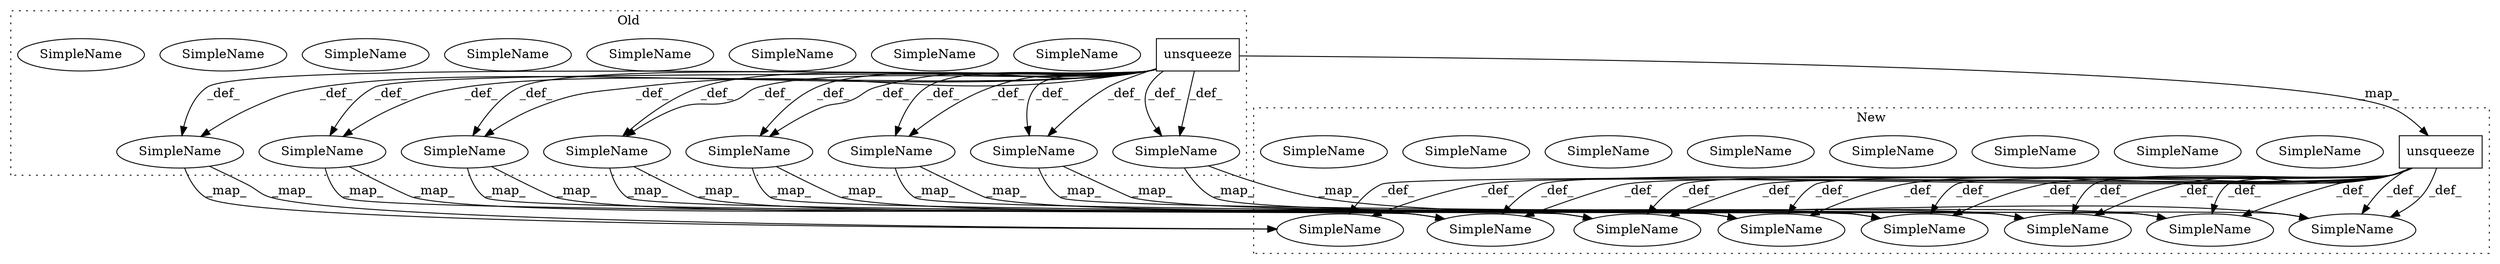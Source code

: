 digraph G {
subgraph cluster0 {
1 [label="unsqueeze" a="32" s="8648,8659" l="10,1" shape="box"];
3 [label="SimpleName" a="42" s="10167" l="2" shape="ellipse"];
6 [label="SimpleName" a="42" s="10167" l="2" shape="ellipse"];
7 [label="SimpleName" a="42" s="10848" l="6" shape="ellipse"];
10 [label="SimpleName" a="42" s="10848" l="6" shape="ellipse"];
11 [label="SimpleName" a="42" s="10391" l="1" shape="ellipse"];
14 [label="SimpleName" a="42" s="10391" l="1" shape="ellipse"];
15 [label="SimpleName" a="42" s="11123" l="7" shape="ellipse"];
18 [label="SimpleName" a="42" s="11123" l="7" shape="ellipse"];
19 [label="SimpleName" a="42" s="9644" l="3" shape="ellipse"];
22 [label="SimpleName" a="42" s="9644" l="3" shape="ellipse"];
23 [label="SimpleName" a="42" s="10190" l="1" shape="ellipse"];
26 [label="SimpleName" a="42" s="10190" l="1" shape="ellipse"];
27 [label="SimpleName" a="42" s="11185" l="6" shape="ellipse"];
30 [label="SimpleName" a="42" s="11185" l="6" shape="ellipse"];
31 [label="SimpleName" a="42" s="10279" l="2" shape="ellipse"];
34 [label="SimpleName" a="42" s="10279" l="2" shape="ellipse"];
label = "Old";
style="dotted";
}
subgraph cluster1 {
2 [label="unsqueeze" a="32" s="8712,8723" l="10,1" shape="box"];
4 [label="SimpleName" a="42" s="10254" l="2" shape="ellipse"];
5 [label="SimpleName" a="42" s="10254" l="2" shape="ellipse"];
8 [label="SimpleName" a="42" s="10939" l="6" shape="ellipse"];
9 [label="SimpleName" a="42" s="10939" l="6" shape="ellipse"];
12 [label="SimpleName" a="42" s="10478" l="1" shape="ellipse"];
13 [label="SimpleName" a="42" s="10478" l="1" shape="ellipse"];
16 [label="SimpleName" a="42" s="11218" l="7" shape="ellipse"];
17 [label="SimpleName" a="42" s="11218" l="7" shape="ellipse"];
20 [label="SimpleName" a="42" s="9731" l="3" shape="ellipse"];
21 [label="SimpleName" a="42" s="9731" l="3" shape="ellipse"];
24 [label="SimpleName" a="42" s="10277" l="1" shape="ellipse"];
25 [label="SimpleName" a="42" s="10277" l="1" shape="ellipse"];
28 [label="SimpleName" a="42" s="11280" l="6" shape="ellipse"];
29 [label="SimpleName" a="42" s="11280" l="6" shape="ellipse"];
32 [label="SimpleName" a="42" s="10366" l="2" shape="ellipse"];
33 [label="SimpleName" a="42" s="10366" l="2" shape="ellipse"];
label = "New";
style="dotted";
}
1 -> 6 [label="_def_"];
1 -> 14 [label="_def_"];
1 -> 18 [label="_def_"];
1 -> 6 [label="_def_"];
1 -> 34 [label="_def_"];
1 -> 14 [label="_def_"];
1 -> 10 [label="_def_"];
1 -> 26 [label="_def_"];
1 -> 30 [label="_def_"];
1 -> 34 [label="_def_"];
1 -> 22 [label="_def_"];
1 -> 30 [label="_def_"];
1 -> 22 [label="_def_"];
1 -> 10 [label="_def_"];
1 -> 18 [label="_def_"];
1 -> 26 [label="_def_"];
1 -> 2 [label="_map_"];
2 -> 33 [label="_def_"];
2 -> 21 [label="_def_"];
2 -> 13 [label="_def_"];
2 -> 9 [label="_def_"];
2 -> 17 [label="_def_"];
2 -> 33 [label="_def_"];
2 -> 25 [label="_def_"];
2 -> 29 [label="_def_"];
2 -> 17 [label="_def_"];
2 -> 25 [label="_def_"];
2 -> 29 [label="_def_"];
2 -> 9 [label="_def_"];
2 -> 5 [label="_def_"];
2 -> 13 [label="_def_"];
2 -> 21 [label="_def_"];
2 -> 5 [label="_def_"];
6 -> 5 [label="_map_"];
6 -> 5 [label="_map_"];
10 -> 9 [label="_map_"];
10 -> 9 [label="_map_"];
14 -> 13 [label="_map_"];
14 -> 13 [label="_map_"];
18 -> 17 [label="_map_"];
18 -> 17 [label="_map_"];
22 -> 21 [label="_map_"];
22 -> 21 [label="_map_"];
26 -> 25 [label="_map_"];
26 -> 25 [label="_map_"];
30 -> 29 [label="_map_"];
30 -> 29 [label="_map_"];
34 -> 33 [label="_map_"];
34 -> 33 [label="_map_"];
}